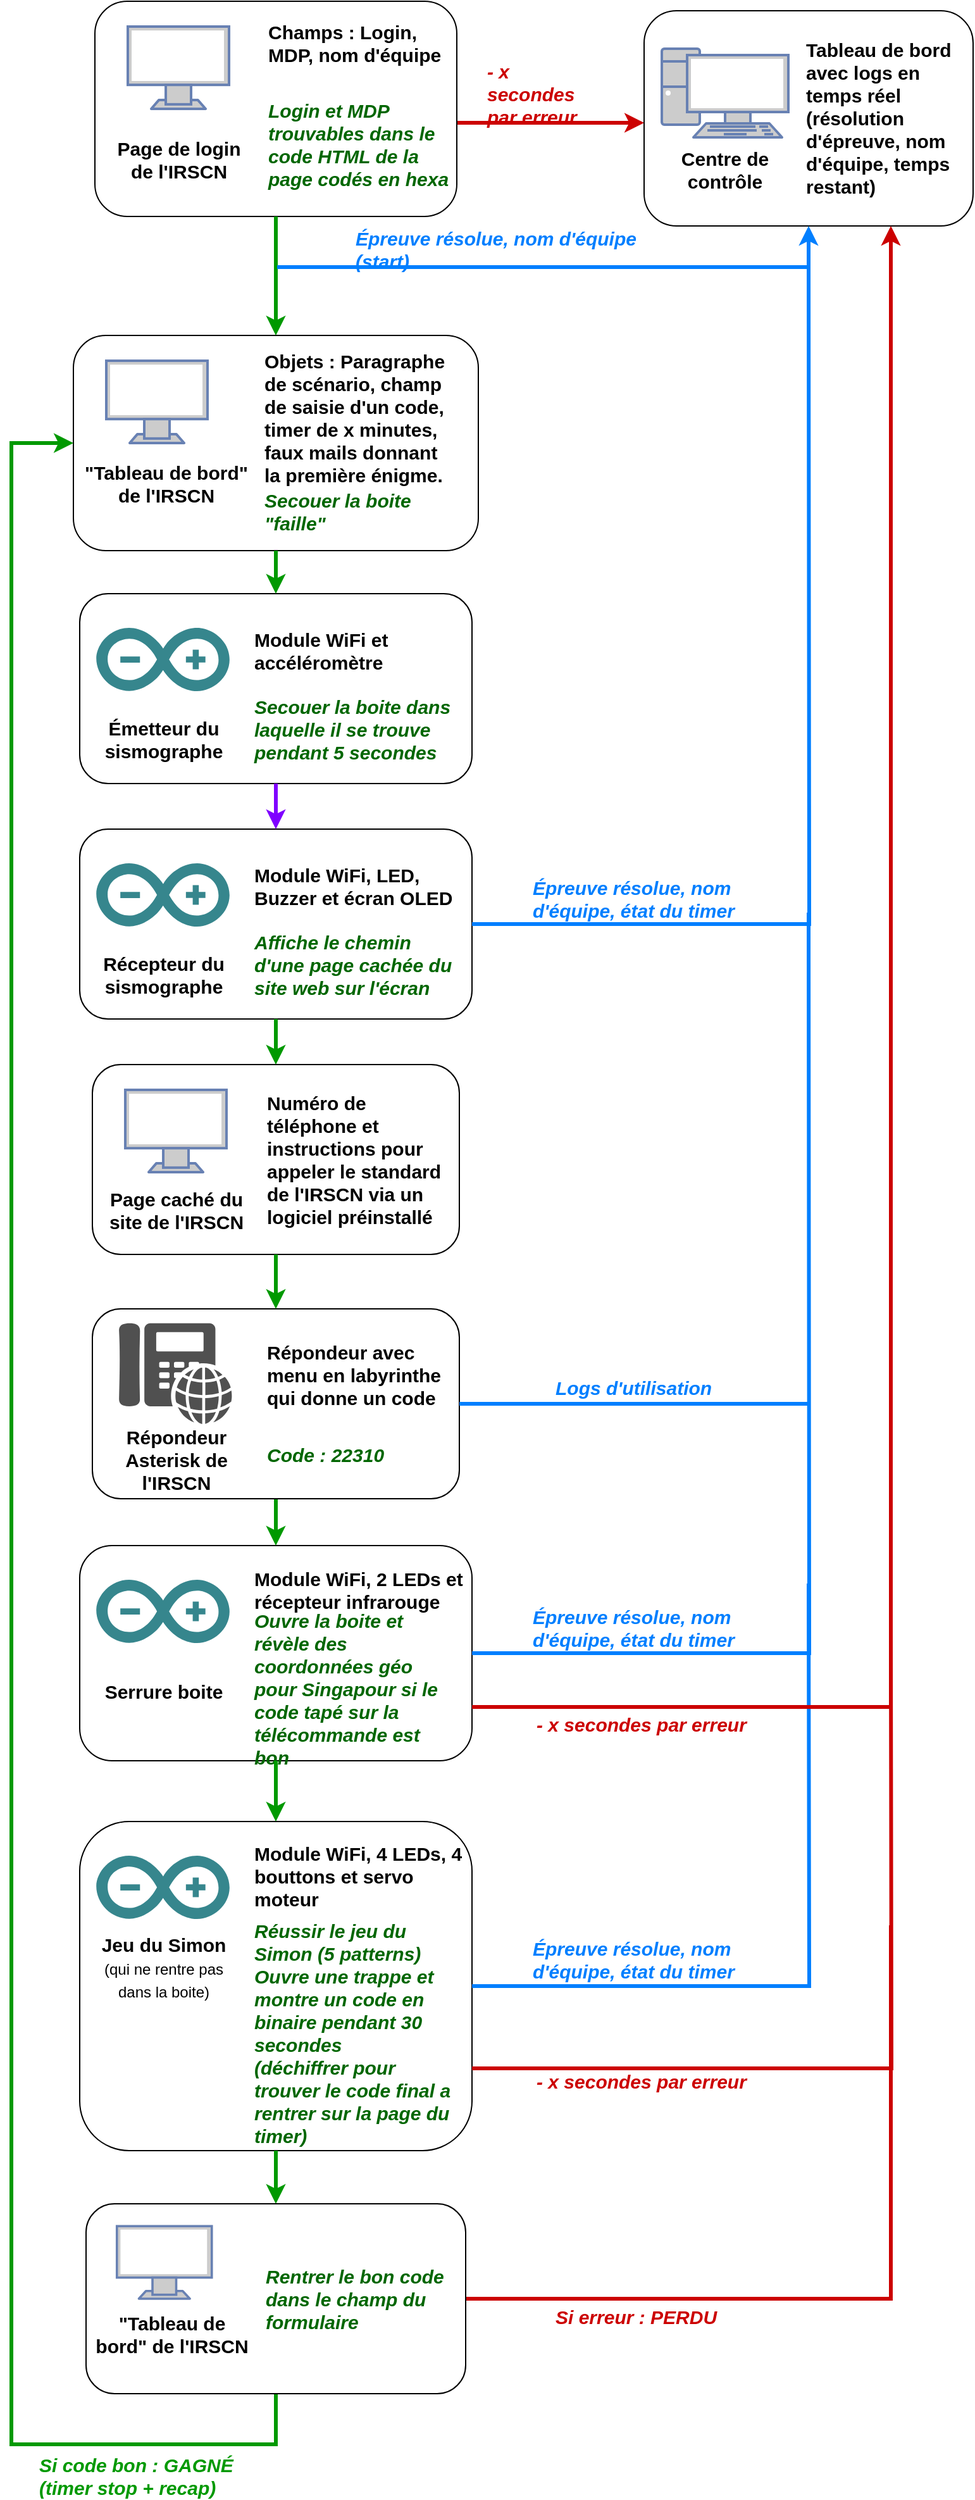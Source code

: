<mxfile version="20.8.0" type="device"><diagram id="uDMJs1HkdvMD1EELrroD" name="Page-1"><mxGraphModel dx="1434" dy="746" grid="1" gridSize="10" guides="1" tooltips="1" connect="1" arrows="1" fold="1" page="1" pageScale="1" pageWidth="827" pageHeight="1169" math="0" shadow="0"><root><mxCell id="0"/><mxCell id="1" parent="0"/><mxCell id="q4B8Nhk9yCR4HBePvdrM-68" style="edgeStyle=orthogonalEdgeStyle;rounded=0;orthogonalLoop=1;jettySize=auto;html=1;fontSize=12;fontColor=#006600;strokeWidth=3;fillColor=#f8cecc;strokeColor=#CC0000;" parent="1" edge="1"><mxGeometry relative="1" as="geometry"><mxPoint x="350" y="116" as="sourcePoint"/><mxPoint x="540" y="116" as="targetPoint"/></mxGeometry></mxCell><mxCell id="q4B8Nhk9yCR4HBePvdrM-7" value="" style="rounded=1;whiteSpace=wrap;html=1;fontSize=15;" parent="1" vertex="1"><mxGeometry x="540" y="27.5" width="260" height="170" as="geometry"/></mxCell><mxCell id="q4B8Nhk9yCR4HBePvdrM-1" value="" style="fontColor=#0066CC;verticalAlign=top;verticalLabelPosition=bottom;labelPosition=center;align=center;html=1;outlineConnect=0;fillColor=#CCCCCC;strokeColor=#6881B3;gradientColor=none;gradientDirection=north;strokeWidth=2;shape=mxgraph.networks.pc;" parent="1" vertex="1"><mxGeometry x="554" y="57.5" width="100" height="70" as="geometry"/></mxCell><mxCell id="q4B8Nhk9yCR4HBePvdrM-3" value="&lt;font style=&quot;font-size: 15px;&quot;&gt;&lt;b&gt;Centre de contrôle&lt;br&gt;&lt;/b&gt;&lt;/font&gt;" style="text;html=1;strokeColor=none;fillColor=none;align=center;verticalAlign=middle;whiteSpace=wrap;rounded=0;" parent="1" vertex="1"><mxGeometry x="561" y="137.5" width="86" height="30" as="geometry"/></mxCell><mxCell id="q4B8Nhk9yCR4HBePvdrM-5" value="Tableau de bord avec logs en temps réel (résolution d'épreuve, nom d'équipe, temps restant)" style="text;html=1;strokeColor=none;fillColor=none;align=left;verticalAlign=middle;whiteSpace=wrap;rounded=0;fontSize=15;fontStyle=1" parent="1" vertex="1"><mxGeometry x="666" y="29.5" width="130" height="164.5" as="geometry"/></mxCell><mxCell id="q4B8Nhk9yCR4HBePvdrM-13" value="" style="group" parent="1" vertex="1" connectable="0"><mxGeometry x="106" y="20" width="288" height="170" as="geometry"/></mxCell><mxCell id="q4B8Nhk9yCR4HBePvdrM-9" value="" style="rounded=1;whiteSpace=wrap;html=1;fontSize=15;" parent="q4B8Nhk9yCR4HBePvdrM-13" vertex="1"><mxGeometry width="286" height="170" as="geometry"/></mxCell><mxCell id="q4B8Nhk9yCR4HBePvdrM-8" value="" style="fontColor=#0066CC;verticalAlign=top;verticalLabelPosition=bottom;labelPosition=center;align=center;html=1;outlineConnect=0;fillColor=#CCCCCC;strokeColor=#6881B3;gradientColor=none;gradientDirection=north;strokeWidth=2;shape=mxgraph.networks.monitor;fontSize=15;" parent="q4B8Nhk9yCR4HBePvdrM-13" vertex="1"><mxGeometry x="26" y="20" width="80" height="65" as="geometry"/></mxCell><mxCell id="q4B8Nhk9yCR4HBePvdrM-10" value="&lt;div style=&quot;font-size: 15px;&quot;&gt;Page de login de l'IRSCN&lt;/div&gt;" style="text;html=1;strokeColor=none;fillColor=none;align=center;verticalAlign=middle;whiteSpace=wrap;rounded=0;fontSize=15;fontStyle=1" parent="q4B8Nhk9yCR4HBePvdrM-13" vertex="1"><mxGeometry x="9.5" y="95" width="113" height="60" as="geometry"/></mxCell><mxCell id="q4B8Nhk9yCR4HBePvdrM-20" value="" style="group" parent="1" vertex="1" connectable="0"><mxGeometry x="89" y="284" width="320" height="170" as="geometry"/></mxCell><mxCell id="q4B8Nhk9yCR4HBePvdrM-21" value="" style="rounded=1;whiteSpace=wrap;html=1;fontSize=15;" parent="q4B8Nhk9yCR4HBePvdrM-20" vertex="1"><mxGeometry width="320" height="170" as="geometry"/></mxCell><mxCell id="q4B8Nhk9yCR4HBePvdrM-22" value="" style="fontColor=#0066CC;verticalAlign=top;verticalLabelPosition=bottom;labelPosition=center;align=center;html=1;outlineConnect=0;fillColor=#CCCCCC;strokeColor=#6881B3;gradientColor=none;gradientDirection=north;strokeWidth=2;shape=mxgraph.networks.monitor;fontSize=15;" parent="q4B8Nhk9yCR4HBePvdrM-20" vertex="1"><mxGeometry x="26" y="20" width="80" height="65" as="geometry"/></mxCell><mxCell id="q4B8Nhk9yCR4HBePvdrM-23" value="&quot;Tableau de bord&quot; de l'IRSCN" style="text;html=1;strokeColor=none;fillColor=none;align=center;verticalAlign=middle;whiteSpace=wrap;rounded=0;fontSize=15;fontStyle=1" parent="q4B8Nhk9yCR4HBePvdrM-20" vertex="1"><mxGeometry x="5.5" y="93" width="134.5" height="47" as="geometry"/></mxCell><mxCell id="q4B8Nhk9yCR4HBePvdrM-24" value="Objets : Paragraphe de scénario, champ de saisie d'un code, timer de x minutes, faux mails donnant la première énigme." style="text;html=1;strokeColor=none;fillColor=none;align=left;verticalAlign=middle;whiteSpace=wrap;rounded=0;fontSize=15;fontStyle=1" parent="q4B8Nhk9yCR4HBePvdrM-20" vertex="1"><mxGeometry x="148.5" y="-4" width="145.5" height="137" as="geometry"/></mxCell><mxCell id="q4B8Nhk9yCR4HBePvdrM-25" value="Secouer la boite &quot;faille&quot;" style="text;html=1;strokeColor=none;fillColor=none;align=left;verticalAlign=middle;whiteSpace=wrap;rounded=0;fontSize=15;fontStyle=3;fontColor=#006600;" parent="q4B8Nhk9yCR4HBePvdrM-20" vertex="1"><mxGeometry x="148.5" y="124.5" width="165.5" height="28.5" as="geometry"/></mxCell><mxCell id="q4B8Nhk9yCR4HBePvdrM-32" value="" style="group" parent="1" vertex="1" connectable="0"><mxGeometry x="104" y="860" width="290" height="150" as="geometry"/></mxCell><mxCell id="q4B8Nhk9yCR4HBePvdrM-27" value="" style="rounded=1;whiteSpace=wrap;html=1;fontSize=15;" parent="q4B8Nhk9yCR4HBePvdrM-32" vertex="1"><mxGeometry width="290" height="150" as="geometry"/></mxCell><mxCell id="q4B8Nhk9yCR4HBePvdrM-28" value="" style="fontColor=#0066CC;verticalAlign=top;verticalLabelPosition=bottom;labelPosition=center;align=center;html=1;outlineConnect=0;fillColor=#CCCCCC;strokeColor=#6881B3;gradientColor=none;gradientDirection=north;strokeWidth=2;shape=mxgraph.networks.monitor;fontSize=15;" parent="q4B8Nhk9yCR4HBePvdrM-32" vertex="1"><mxGeometry x="26" y="20" width="80" height="65" as="geometry"/></mxCell><mxCell id="q4B8Nhk9yCR4HBePvdrM-29" value="Page caché du site de l'IRSCN" style="text;html=1;strokeColor=none;fillColor=none;align=center;verticalAlign=middle;whiteSpace=wrap;rounded=0;fontSize=15;fontStyle=1" parent="q4B8Nhk9yCR4HBePvdrM-32" vertex="1"><mxGeometry x="8.5" y="91" width="114.5" height="47" as="geometry"/></mxCell><mxCell id="q4B8Nhk9yCR4HBePvdrM-30" value="Numéro de téléphone et instructions pour appeler le standard de l'IRSCN via un logiciel préinstallé" style="text;html=1;strokeColor=none;fillColor=none;align=left;verticalAlign=middle;whiteSpace=wrap;rounded=0;fontSize=15;fontStyle=1" parent="q4B8Nhk9yCR4HBePvdrM-32" vertex="1"><mxGeometry x="136" y="20" width="145.5" height="110" as="geometry"/></mxCell><mxCell id="q4B8Nhk9yCR4HBePvdrM-39" value="" style="group" parent="1" vertex="1" connectable="0"><mxGeometry x="94" y="488" width="310" height="150" as="geometry"/></mxCell><mxCell id="q4B8Nhk9yCR4HBePvdrM-34" value="" style="rounded=1;whiteSpace=wrap;html=1;fontSize=15;" parent="q4B8Nhk9yCR4HBePvdrM-39" vertex="1"><mxGeometry width="310" height="150" as="geometry"/></mxCell><mxCell id="q4B8Nhk9yCR4HBePvdrM-36" value="Émetteur du &lt;span&gt;sismographe &lt;/span&gt;" style="text;html=1;strokeColor=none;fillColor=none;align=center;verticalAlign=middle;whiteSpace=wrap;rounded=0;fontSize=15;fontStyle=1" parent="q4B8Nhk9yCR4HBePvdrM-39" vertex="1"><mxGeometry x="8.5" y="91" width="114.5" height="47" as="geometry"/></mxCell><mxCell id="q4B8Nhk9yCR4HBePvdrM-37" value="Module WiFi et accéléromètre" style="text;html=1;strokeColor=none;fillColor=none;align=left;verticalAlign=middle;whiteSpace=wrap;rounded=0;fontSize=15;fontStyle=1" parent="q4B8Nhk9yCR4HBePvdrM-39" vertex="1"><mxGeometry x="136" y="20" width="114" height="50" as="geometry"/></mxCell><mxCell id="q4B8Nhk9yCR4HBePvdrM-38" value="Secouer la boite dans laquelle il se trouve pendant 5 secondes" style="text;html=1;strokeColor=none;fillColor=none;align=left;verticalAlign=middle;whiteSpace=wrap;rounded=0;fontSize=15;fontStyle=3;fontColor=#006600;" parent="q4B8Nhk9yCR4HBePvdrM-39" vertex="1"><mxGeometry x="136" y="77" width="164" height="59.75" as="geometry"/></mxCell><mxCell id="q4B8Nhk9yCR4HBePvdrM-2" value="" style="dashed=0;outlineConnect=0;html=1;align=center;labelPosition=center;verticalLabelPosition=bottom;verticalAlign=top;shape=mxgraph.weblogos.arduino;fillColor=#36868D;strokeColor=none" parent="q4B8Nhk9yCR4HBePvdrM-39" vertex="1"><mxGeometry x="13.1" y="27" width="105.31" height="50" as="geometry"/></mxCell><mxCell id="q4B8Nhk9yCR4HBePvdrM-40" value="" style="group" parent="1" vertex="1" connectable="0"><mxGeometry x="94" y="674" width="310" height="150" as="geometry"/></mxCell><mxCell id="q4B8Nhk9yCR4HBePvdrM-41" value="" style="rounded=1;whiteSpace=wrap;html=1;fontSize=15;" parent="q4B8Nhk9yCR4HBePvdrM-40" vertex="1"><mxGeometry width="310" height="150" as="geometry"/></mxCell><mxCell id="q4B8Nhk9yCR4HBePvdrM-42" value="Récepteur du &lt;span&gt;sismographe &lt;/span&gt;" style="text;html=1;strokeColor=none;fillColor=none;align=center;verticalAlign=middle;whiteSpace=wrap;rounded=0;fontSize=15;fontStyle=1" parent="q4B8Nhk9yCR4HBePvdrM-40" vertex="1"><mxGeometry x="8.5" y="91" width="114.5" height="47" as="geometry"/></mxCell><mxCell id="q4B8Nhk9yCR4HBePvdrM-43" value="Module WiFi, LED, Buzzer et écran OLED" style="text;html=1;strokeColor=none;fillColor=none;align=left;verticalAlign=middle;whiteSpace=wrap;rounded=0;fontSize=15;fontStyle=1" parent="q4B8Nhk9yCR4HBePvdrM-40" vertex="1"><mxGeometry x="136" y="20" width="174" height="50" as="geometry"/></mxCell><mxCell id="q4B8Nhk9yCR4HBePvdrM-44" value="Affiche le chemin d'une page cachée du site web sur l'écran" style="text;html=1;strokeColor=none;fillColor=none;align=left;verticalAlign=middle;whiteSpace=wrap;rounded=0;fontSize=15;fontStyle=3;fontColor=#006600;" parent="q4B8Nhk9yCR4HBePvdrM-40" vertex="1"><mxGeometry x="136" y="77" width="164" height="59.75" as="geometry"/></mxCell><mxCell id="q4B8Nhk9yCR4HBePvdrM-45" value="" style="dashed=0;outlineConnect=0;html=1;align=center;labelPosition=center;verticalLabelPosition=bottom;verticalAlign=top;shape=mxgraph.weblogos.arduino;fillColor=#36868D;strokeColor=none" parent="q4B8Nhk9yCR4HBePvdrM-40" vertex="1"><mxGeometry x="13.1" y="27" width="105.31" height="50" as="geometry"/></mxCell><mxCell id="q4B8Nhk9yCR4HBePvdrM-46" value="" style="group" parent="1" vertex="1" connectable="0"><mxGeometry x="94" y="1240" width="310" height="170" as="geometry"/></mxCell><mxCell id="q4B8Nhk9yCR4HBePvdrM-47" value="" style="rounded=1;whiteSpace=wrap;html=1;fontSize=15;" parent="q4B8Nhk9yCR4HBePvdrM-46" vertex="1"><mxGeometry width="310" height="170" as="geometry"/></mxCell><mxCell id="q4B8Nhk9yCR4HBePvdrM-48" value="Serrure boite" style="text;html=1;strokeColor=none;fillColor=none;align=center;verticalAlign=middle;whiteSpace=wrap;rounded=0;fontSize=15;fontStyle=1" parent="q4B8Nhk9yCR4HBePvdrM-46" vertex="1"><mxGeometry x="8.5" y="91" width="114.5" height="47" as="geometry"/></mxCell><mxCell id="q4B8Nhk9yCR4HBePvdrM-49" value="Module WiFi, 2 LEDs et récepteur infrarouge" style="text;html=1;strokeColor=none;fillColor=none;align=left;verticalAlign=middle;whiteSpace=wrap;rounded=0;fontSize=15;fontStyle=1" parent="q4B8Nhk9yCR4HBePvdrM-46" vertex="1"><mxGeometry x="136" y="10" width="174" height="50" as="geometry"/></mxCell><mxCell id="q4B8Nhk9yCR4HBePvdrM-50" value="Ouvre la boite et révèle des coordonnées géo pour Singapour si le code tapé sur la télécommande est bon" style="text;html=1;strokeColor=none;fillColor=none;align=left;verticalAlign=middle;whiteSpace=wrap;rounded=0;fontSize=15;fontStyle=3;fontColor=#006600;" parent="q4B8Nhk9yCR4HBePvdrM-46" vertex="1"><mxGeometry x="136" y="66" width="164" height="93" as="geometry"/></mxCell><mxCell id="q4B8Nhk9yCR4HBePvdrM-51" value="" style="dashed=0;outlineConnect=0;html=1;align=center;labelPosition=center;verticalLabelPosition=bottom;verticalAlign=top;shape=mxgraph.weblogos.arduino;fillColor=#36868D;strokeColor=none" parent="q4B8Nhk9yCR4HBePvdrM-46" vertex="1"><mxGeometry x="13.1" y="27" width="105.31" height="50" as="geometry"/></mxCell><mxCell id="q4B8Nhk9yCR4HBePvdrM-58" value="" style="group" parent="1" vertex="1" connectable="0"><mxGeometry x="94" y="1458" width="310" height="270" as="geometry"/></mxCell><mxCell id="q4B8Nhk9yCR4HBePvdrM-53" value="" style="rounded=1;whiteSpace=wrap;html=1;fontSize=15;" parent="q4B8Nhk9yCR4HBePvdrM-58" vertex="1"><mxGeometry width="310" height="260" as="geometry"/></mxCell><mxCell id="q4B8Nhk9yCR4HBePvdrM-54" value="&lt;div&gt;Jeu du Simon&lt;/div&gt;&lt;div&gt;&lt;font size=&quot;1&quot;&gt;&lt;span style=&quot;font-weight: normal; font-size: 12px;&quot;&gt;(qui ne rentre pas dans la boite)&lt;/span&gt;&lt;/font&gt;&lt;br&gt;&lt;/div&gt;" style="text;html=1;strokeColor=none;fillColor=none;align=center;verticalAlign=middle;whiteSpace=wrap;rounded=0;fontSize=15;fontStyle=1" parent="q4B8Nhk9yCR4HBePvdrM-58" vertex="1"><mxGeometry x="8.5" y="91" width="114.5" height="47" as="geometry"/></mxCell><mxCell id="q4B8Nhk9yCR4HBePvdrM-55" value="Module WiFi, 4 LEDs, 4 bouttons et servo moteur" style="text;html=1;strokeColor=none;fillColor=none;align=left;verticalAlign=middle;whiteSpace=wrap;rounded=0;fontSize=15;fontStyle=1" parent="q4B8Nhk9yCR4HBePvdrM-58" vertex="1"><mxGeometry x="136" y="18" width="170" height="50" as="geometry"/></mxCell><mxCell id="q4B8Nhk9yCR4HBePvdrM-56" value="&lt;div&gt;Réussir le jeu du Simon (5 patterns)&lt;/div&gt;&lt;div&gt;Ouvre une trappe et montre un code en binaire pendant 30 secondes &lt;br/&gt;(déchiffrer pour trouver le code final a rentrer sur la page du timer)&lt;/div&gt;" style="text;html=1;strokeColor=none;fillColor=none;align=left;verticalAlign=middle;whiteSpace=wrap;rounded=0;fontSize=15;fontStyle=3;fontColor=#006600;" parent="q4B8Nhk9yCR4HBePvdrM-58" vertex="1"><mxGeometry x="136" y="77" width="164" height="179" as="geometry"/></mxCell><mxCell id="q4B8Nhk9yCR4HBePvdrM-57" value="" style="dashed=0;outlineConnect=0;html=1;align=center;labelPosition=center;verticalLabelPosition=bottom;verticalAlign=top;shape=mxgraph.weblogos.arduino;fillColor=#36868D;strokeColor=none" parent="q4B8Nhk9yCR4HBePvdrM-58" vertex="1"><mxGeometry x="13.1" y="27" width="105.31" height="50" as="geometry"/></mxCell><mxCell id="q4B8Nhk9yCR4HBePvdrM-69" value="&lt;font color=&quot;#CC0000&quot;&gt;- x secondes par erreur&lt;/font&gt;" style="text;html=1;strokeColor=none;fillColor=none;align=left;verticalAlign=middle;whiteSpace=wrap;rounded=0;fontSize=15;fontStyle=3;fontColor=#006600;" parent="1" vertex="1"><mxGeometry x="414" y="77.5" width="90" height="30" as="geometry"/></mxCell><mxCell id="q4B8Nhk9yCR4HBePvdrM-70" style="edgeStyle=orthogonalEdgeStyle;rounded=0;orthogonalLoop=1;jettySize=auto;html=1;exitX=0.5;exitY=1;exitDx=0;exitDy=0;strokeColor=#009900;strokeWidth=3;fontSize=12;fontColor=#CC0000;" parent="1" source="q4B8Nhk9yCR4HBePvdrM-9" target="q4B8Nhk9yCR4HBePvdrM-21" edge="1"><mxGeometry relative="1" as="geometry"/></mxCell><mxCell id="q4B8Nhk9yCR4HBePvdrM-71" value="" style="edgeStyle=none;orthogonalLoop=1;jettySize=auto;html=1;rounded=0;strokeColor=#007FFF;strokeWidth=3;fontSize=12;fontColor=#007FFF;entryX=0.5;entryY=1;entryDx=0;entryDy=0;" parent="1" target="q4B8Nhk9yCR4HBePvdrM-7" edge="1"><mxGeometry width="80" relative="1" as="geometry"><mxPoint x="250" y="230" as="sourcePoint"/><mxPoint x="292" y="230" as="targetPoint"/><Array as="points"><mxPoint x="670" y="230"/></Array></mxGeometry></mxCell><mxCell id="q4B8Nhk9yCR4HBePvdrM-72" value="&lt;font&gt;Épreuve résolue, nom d'équipe (start)&lt;br&gt;&lt;/font&gt;" style="text;html=1;strokeColor=none;fillColor=none;align=left;verticalAlign=middle;whiteSpace=wrap;rounded=0;fontSize=15;fontStyle=3;fontColor=#007FFF;" parent="1" vertex="1"><mxGeometry x="310" y="200.5" width="270" height="30" as="geometry"/></mxCell><mxCell id="q4B8Nhk9yCR4HBePvdrM-73" style="edgeStyle=orthogonalEdgeStyle;rounded=0;orthogonalLoop=1;jettySize=auto;html=1;exitX=0.5;exitY=1;exitDx=0;exitDy=0;strokeColor=#009900;strokeWidth=3;fontSize=12;fontColor=#007FFF;" parent="1" source="q4B8Nhk9yCR4HBePvdrM-21" target="q4B8Nhk9yCR4HBePvdrM-34" edge="1"><mxGeometry relative="1" as="geometry"/></mxCell><mxCell id="q4B8Nhk9yCR4HBePvdrM-11" value="&lt;div style=&quot;&quot;&gt;&lt;font style=&quot;font-size: 15px;&quot;&gt;Champs : Login, MDP, nom d'équipe&lt;/font&gt;&lt;br&gt;&lt;/div&gt;" style="text;html=1;strokeColor=none;fillColor=none;align=left;verticalAlign=middle;whiteSpace=wrap;rounded=0;fontSize=15;fontStyle=1" parent="1" vertex="1"><mxGeometry x="240.5" y="29" width="141.5" height="47" as="geometry"/></mxCell><mxCell id="q4B8Nhk9yCR4HBePvdrM-75" style="edgeStyle=orthogonalEdgeStyle;rounded=0;orthogonalLoop=1;jettySize=auto;html=1;exitX=1;exitY=0.5;exitDx=0;exitDy=0;strokeColor=#007FFF;strokeWidth=3;fontSize=15;fontColor=#007FFF;endArrow=none;endFill=0;" parent="1" source="q4B8Nhk9yCR4HBePvdrM-41" edge="1"><mxGeometry relative="1" as="geometry"><mxPoint x="670" y="230" as="targetPoint"/></mxGeometry></mxCell><mxCell id="q4B8Nhk9yCR4HBePvdrM-76" value="&lt;font&gt;Épreuve résolue, nom d'équipe, état du timer&lt;br&gt;&lt;/font&gt;" style="text;html=1;strokeColor=none;fillColor=none;align=left;verticalAlign=middle;whiteSpace=wrap;rounded=0;fontSize=15;fontStyle=3;fontColor=#007FFF;" parent="1" vertex="1"><mxGeometry x="450" y="714" width="166" height="30" as="geometry"/></mxCell><mxCell id="q4B8Nhk9yCR4HBePvdrM-80" style="edgeStyle=orthogonalEdgeStyle;rounded=0;orthogonalLoop=1;jettySize=auto;html=1;exitX=0.5;exitY=1;exitDx=0;exitDy=0;strokeColor=#7F00FF;strokeWidth=3;fontSize=15;fontColor=#007FFF;endArrow=classic;endFill=1;" parent="1" source="q4B8Nhk9yCR4HBePvdrM-34" target="q4B8Nhk9yCR4HBePvdrM-41" edge="1"><mxGeometry relative="1" as="geometry"/></mxCell><mxCell id="q4B8Nhk9yCR4HBePvdrM-81" style="edgeStyle=orthogonalEdgeStyle;rounded=0;orthogonalLoop=1;jettySize=auto;html=1;exitX=0.5;exitY=1;exitDx=0;exitDy=0;entryX=0.5;entryY=0;entryDx=0;entryDy=0;strokeColor=#009900;strokeWidth=3;fontSize=15;fontColor=#007FFF;endArrow=classic;endFill=1;" parent="1" source="q4B8Nhk9yCR4HBePvdrM-41" target="q4B8Nhk9yCR4HBePvdrM-27" edge="1"><mxGeometry relative="1" as="geometry"/></mxCell><mxCell id="q4B8Nhk9yCR4HBePvdrM-82" style="edgeStyle=orthogonalEdgeStyle;rounded=0;orthogonalLoop=1;jettySize=auto;html=1;entryX=0.5;entryY=0;entryDx=0;entryDy=0;strokeColor=#009900;strokeWidth=3;fontSize=15;fontColor=#007FFF;endArrow=classic;endFill=1;exitX=0.5;exitY=1;exitDx=0;exitDy=0;" parent="1" source="TSfWwXWhZs5U3lWmtjvn-2" target="q4B8Nhk9yCR4HBePvdrM-47" edge="1"><mxGeometry relative="1" as="geometry"><mxPoint x="240" y="1130" as="sourcePoint"/></mxGeometry></mxCell><mxCell id="q4B8Nhk9yCR4HBePvdrM-84" style="edgeStyle=orthogonalEdgeStyle;rounded=0;orthogonalLoop=1;jettySize=auto;html=1;exitX=1;exitY=0.5;exitDx=0;exitDy=0;strokeColor=#007FFF;strokeWidth=3;fontSize=15;fontColor=#007FFF;endArrow=none;endFill=0;" parent="1" source="q4B8Nhk9yCR4HBePvdrM-47" edge="1"><mxGeometry relative="1" as="geometry"><mxPoint x="670" y="740" as="targetPoint"/></mxGeometry></mxCell><mxCell id="q4B8Nhk9yCR4HBePvdrM-85" value="&lt;font&gt;Épreuve résolue, nom d'équipe, état du timer&lt;br&gt;&lt;/font&gt;" style="text;html=1;strokeColor=none;fillColor=none;align=left;verticalAlign=middle;whiteSpace=wrap;rounded=0;fontSize=15;fontStyle=3;fontColor=#007FFF;" parent="1" vertex="1"><mxGeometry x="450" y="1290" width="166" height="30" as="geometry"/></mxCell><mxCell id="q4B8Nhk9yCR4HBePvdrM-86" style="edgeStyle=orthogonalEdgeStyle;rounded=0;orthogonalLoop=1;jettySize=auto;html=1;exitX=0.5;exitY=1;exitDx=0;exitDy=0;strokeColor=#009900;strokeWidth=3;fontSize=15;fontColor=#007FFF;endArrow=classic;endFill=1;entryX=0.5;entryY=0;entryDx=0;entryDy=0;" parent="1" source="q4B8Nhk9yCR4HBePvdrM-53" target="_vsMHaMHajaSfnzLx9dk-2" edge="1"><mxGeometry relative="1" as="geometry"><mxPoint x="250" y="1760" as="targetPoint"/></mxGeometry></mxCell><mxCell id="q4B8Nhk9yCR4HBePvdrM-87" style="edgeStyle=orthogonalEdgeStyle;rounded=0;orthogonalLoop=1;jettySize=auto;html=1;exitX=0.5;exitY=1;exitDx=0;exitDy=0;entryX=0.5;entryY=0;entryDx=0;entryDy=0;strokeColor=#009900;strokeWidth=3;fontSize=15;fontColor=#007FFF;endArrow=classic;endFill=1;" parent="1" source="q4B8Nhk9yCR4HBePvdrM-47" target="q4B8Nhk9yCR4HBePvdrM-53" edge="1"><mxGeometry relative="1" as="geometry"/></mxCell><mxCell id="q4B8Nhk9yCR4HBePvdrM-91" style="edgeStyle=orthogonalEdgeStyle;rounded=0;orthogonalLoop=1;jettySize=auto;html=1;exitX=1;exitY=0.5;exitDx=0;exitDy=0;strokeColor=#007FFF;strokeWidth=3;fontSize=15;fontColor=#007FFF;endArrow=none;endFill=0;" parent="1" source="q4B8Nhk9yCR4HBePvdrM-53" edge="1"><mxGeometry relative="1" as="geometry"><mxPoint x="670" y="1270" as="targetPoint"/></mxGeometry></mxCell><mxCell id="q4B8Nhk9yCR4HBePvdrM-92" value="&lt;font&gt;Épreuve résolue, nom d'équipe, état du timer&lt;br&gt;&lt;/font&gt;" style="text;html=1;strokeColor=none;fillColor=none;align=left;verticalAlign=middle;whiteSpace=wrap;rounded=0;fontSize=15;fontStyle=3;fontColor=#007FFF;" parent="1" vertex="1"><mxGeometry x="450" y="1552" width="166" height="30" as="geometry"/></mxCell><mxCell id="q4B8Nhk9yCR4HBePvdrM-93" style="edgeStyle=orthogonalEdgeStyle;rounded=0;orthogonalLoop=1;jettySize=auto;html=1;entryX=0;entryY=0.5;entryDx=0;entryDy=0;strokeColor=#009900;strokeWidth=3;fontSize=15;fontColor=#007FFF;endArrow=classic;endFill=1;exitX=0.5;exitY=1;exitDx=0;exitDy=0;" parent="1" source="_vsMHaMHajaSfnzLx9dk-2" target="q4B8Nhk9yCR4HBePvdrM-21" edge="1"><mxGeometry relative="1" as="geometry"><Array as="points"><mxPoint x="249" y="1950"/><mxPoint x="40" y="1950"/><mxPoint x="40" y="369"/></Array><mxPoint x="350" y="1960" as="sourcePoint"/></mxGeometry></mxCell><mxCell id="q4B8Nhk9yCR4HBePvdrM-95" style="edgeStyle=orthogonalEdgeStyle;rounded=0;orthogonalLoop=1;jettySize=auto;html=1;exitX=1;exitY=0.75;exitDx=0;exitDy=0;strokeColor=#CC0000;strokeWidth=3;fontSize=15;fontColor=#007FFF;endArrow=classic;endFill=1;entryX=0.75;entryY=1;entryDx=0;entryDy=0;" parent="1" source="q4B8Nhk9yCR4HBePvdrM-47" target="q4B8Nhk9yCR4HBePvdrM-7" edge="1"><mxGeometry relative="1" as="geometry"><mxPoint x="720" y="220" as="targetPoint"/></mxGeometry></mxCell><mxCell id="q4B8Nhk9yCR4HBePvdrM-97" value="&lt;font color=&quot;#CC0000&quot;&gt;- x secondes par erreur&lt;/font&gt;" style="text;html=1;strokeColor=none;fillColor=none;align=left;verticalAlign=middle;whiteSpace=wrap;rounded=0;fontSize=15;fontStyle=3;fontColor=#006600;" parent="1" vertex="1"><mxGeometry x="453" y="1366" width="168" height="30" as="geometry"/></mxCell><mxCell id="q4B8Nhk9yCR4HBePvdrM-99" style="edgeStyle=orthogonalEdgeStyle;rounded=0;orthogonalLoop=1;jettySize=auto;html=1;exitX=1;exitY=0.75;exitDx=0;exitDy=0;strokeColor=#CC0000;strokeWidth=3;fontSize=15;fontColor=#007FFF;endArrow=none;endFill=0;" parent="1" source="q4B8Nhk9yCR4HBePvdrM-53" edge="1"><mxGeometry relative="1" as="geometry"><mxPoint x="405" y="1552.5" as="sourcePoint"/><mxPoint x="735" y="1310" as="targetPoint"/></mxGeometry></mxCell><mxCell id="q4B8Nhk9yCR4HBePvdrM-100" value="&lt;font color=&quot;#CC0000&quot;&gt;- x secondes par erreur&lt;/font&gt;" style="text;html=1;strokeColor=none;fillColor=none;align=left;verticalAlign=middle;whiteSpace=wrap;rounded=0;fontSize=15;fontStyle=3;fontColor=#006600;" parent="1" vertex="1"><mxGeometry x="453" y="1648" width="168" height="30" as="geometry"/></mxCell><mxCell id="q4B8Nhk9yCR4HBePvdrM-102" style="edgeStyle=orthogonalEdgeStyle;rounded=0;orthogonalLoop=1;jettySize=auto;html=1;strokeColor=#CC0000;strokeWidth=3;fontSize=15;fontColor=#007FFF;endArrow=none;endFill=0;exitX=1;exitY=0.5;exitDx=0;exitDy=0;" parent="1" source="_vsMHaMHajaSfnzLx9dk-2" edge="1"><mxGeometry relative="1" as="geometry"><mxPoint x="420" y="1840" as="sourcePoint"/><mxPoint x="735" y="1540" as="targetPoint"/><Array as="points"><mxPoint x="735" y="1835"/></Array></mxGeometry></mxCell><mxCell id="q4B8Nhk9yCR4HBePvdrM-103" value="&lt;font color=&quot;#CC0000&quot;&gt;Si erreur : PERDU&lt;br&gt;&lt;/font&gt;" style="text;html=1;strokeColor=none;fillColor=none;align=left;verticalAlign=middle;whiteSpace=wrap;rounded=0;fontSize=15;fontStyle=3;fontColor=#006600;" parent="1" vertex="1"><mxGeometry x="468" y="1834" width="130" height="30" as="geometry"/></mxCell><mxCell id="q4B8Nhk9yCR4HBePvdrM-104" value="&lt;font color=&quot;#009900&quot;&gt;Si code bon : GAGNÉ (timer stop + recap)&lt;/font&gt;" style="text;html=1;strokeColor=none;fillColor=none;align=left;verticalAlign=middle;whiteSpace=wrap;rounded=0;fontSize=15;fontStyle=3;fontColor=#007FFF;" parent="1" vertex="1"><mxGeometry x="60" y="1960" width="166" height="30" as="geometry"/></mxCell><mxCell id="TSfWwXWhZs5U3lWmtjvn-1" value="" style="group" parent="1" vertex="1" connectable="0"><mxGeometry x="104" y="1053" width="290" height="150" as="geometry"/></mxCell><mxCell id="TSfWwXWhZs5U3lWmtjvn-2" value="" style="rounded=1;whiteSpace=wrap;html=1;fontSize=15;" parent="TSfWwXWhZs5U3lWmtjvn-1" vertex="1"><mxGeometry width="290" height="150" as="geometry"/></mxCell><mxCell id="TSfWwXWhZs5U3lWmtjvn-4" value="Répondeur Asterisk de l'IRSCN" style="text;html=1;strokeColor=none;fillColor=none;align=center;verticalAlign=middle;whiteSpace=wrap;rounded=0;fontSize=15;fontStyle=1" parent="TSfWwXWhZs5U3lWmtjvn-1" vertex="1"><mxGeometry x="8.5" y="89" width="114.5" height="59" as="geometry"/></mxCell><mxCell id="TSfWwXWhZs5U3lWmtjvn-5" value="Répondeur avec menu en labyrinthe qui donne un code" style="text;html=1;strokeColor=none;fillColor=none;align=left;verticalAlign=middle;whiteSpace=wrap;rounded=0;fontSize=15;fontStyle=1" parent="TSfWwXWhZs5U3lWmtjvn-1" vertex="1"><mxGeometry x="136" y="20" width="145.5" height="64" as="geometry"/></mxCell><mxCell id="TSfWwXWhZs5U3lWmtjvn-6" value="Code : 22310" style="text;html=1;strokeColor=none;fillColor=none;align=left;verticalAlign=middle;whiteSpace=wrap;rounded=0;fontSize=15;fontStyle=3;fontColor=#006600;" parent="TSfWwXWhZs5U3lWmtjvn-1" vertex="1"><mxGeometry x="136" y="100.25" width="101.5" height="28.5" as="geometry"/></mxCell><mxCell id="TSfWwXWhZs5U3lWmtjvn-15" value="" style="sketch=0;pointerEvents=1;shadow=0;dashed=0;html=1;strokeColor=none;fillColor=#505050;labelPosition=center;verticalLabelPosition=bottom;verticalAlign=top;outlineConnect=0;align=center;shape=mxgraph.office.devices.phone_voip;" parent="TSfWwXWhZs5U3lWmtjvn-1" vertex="1"><mxGeometry x="21.05" y="11" width="89.41" height="80" as="geometry"/></mxCell><mxCell id="TSfWwXWhZs5U3lWmtjvn-17" style="edgeStyle=orthogonalEdgeStyle;rounded=0;orthogonalLoop=1;jettySize=auto;html=1;entryX=0.5;entryY=0;entryDx=0;entryDy=0;strokeColor=#009900;strokeWidth=3;fontSize=15;fontColor=#007FFF;endArrow=classic;endFill=1;exitX=0.5;exitY=1;exitDx=0;exitDy=0;" parent="1" source="q4B8Nhk9yCR4HBePvdrM-27" target="TSfWwXWhZs5U3lWmtjvn-2" edge="1"><mxGeometry relative="1" as="geometry"><mxPoint x="240" y="1040" as="sourcePoint"/><mxPoint x="259" y="898" as="targetPoint"/></mxGeometry></mxCell><mxCell id="TSfWwXWhZs5U3lWmtjvn-19" style="edgeStyle=orthogonalEdgeStyle;rounded=0;orthogonalLoop=1;jettySize=auto;html=1;exitX=1;exitY=0.5;exitDx=0;exitDy=0;strokeColor=#007FFF;strokeWidth=3;endArrow=none;endFill=0;" parent="1" source="TSfWwXWhZs5U3lWmtjvn-2" edge="1"><mxGeometry relative="1" as="geometry"><mxPoint x="670" y="1128" as="targetPoint"/></mxGeometry></mxCell><mxCell id="TSfWwXWhZs5U3lWmtjvn-20" value="Logs d'utilisation" style="text;html=1;strokeColor=none;fillColor=none;align=left;verticalAlign=middle;whiteSpace=wrap;rounded=0;fontSize=15;fontStyle=3;fontColor=#007FFF;" parent="1" vertex="1"><mxGeometry x="468" y="1100" width="130" height="30" as="geometry"/></mxCell><mxCell id="q4B8Nhk9yCR4HBePvdrM-12" value="Login et MDP trouvables dans le code HTML de la page codés en hexa" style="text;html=1;strokeColor=none;fillColor=none;align=left;verticalAlign=middle;whiteSpace=wrap;rounded=0;fontSize=15;fontStyle=3;fontColor=#006600;" parent="1" vertex="1"><mxGeometry x="240.5" y="96.5" width="153.5" height="72.5" as="geometry"/></mxCell><mxCell id="_vsMHaMHajaSfnzLx9dk-1" value="" style="group" vertex="1" connectable="0" parent="1"><mxGeometry x="99" y="1760" width="300" height="150" as="geometry"/></mxCell><mxCell id="_vsMHaMHajaSfnzLx9dk-2" value="" style="rounded=1;whiteSpace=wrap;html=1;fontSize=15;" vertex="1" parent="_vsMHaMHajaSfnzLx9dk-1"><mxGeometry width="300" height="150" as="geometry"/></mxCell><mxCell id="_vsMHaMHajaSfnzLx9dk-3" value="" style="fontColor=#0066CC;verticalAlign=top;verticalLabelPosition=bottom;labelPosition=center;align=center;html=1;outlineConnect=0;fillColor=#CCCCCC;strokeColor=#6881B3;gradientColor=none;gradientDirection=north;strokeWidth=2;shape=mxgraph.networks.monitor;fontSize=15;" vertex="1" parent="_vsMHaMHajaSfnzLx9dk-1"><mxGeometry x="24.375" y="17.647" width="75" height="57.353" as="geometry"/></mxCell><mxCell id="_vsMHaMHajaSfnzLx9dk-4" value="&quot;Tableau de bord&quot; de l'IRSCN" style="text;html=1;strokeColor=none;fillColor=none;align=center;verticalAlign=middle;whiteSpace=wrap;rounded=0;fontSize=15;fontStyle=1" vertex="1" parent="_vsMHaMHajaSfnzLx9dk-1"><mxGeometry x="5.156" y="82.059" width="126.094" height="41.471" as="geometry"/></mxCell><mxCell id="_vsMHaMHajaSfnzLx9dk-6" value="Rentrer le bon code dans le champ du formulaire" style="text;html=1;strokeColor=none;fillColor=none;align=left;verticalAlign=middle;whiteSpace=wrap;rounded=0;fontSize=15;fontStyle=3;fontColor=#006600;" vertex="1" parent="_vsMHaMHajaSfnzLx9dk-1"><mxGeometry x="140.002" y="51.615" width="155.156" height="46.765" as="geometry"/></mxCell></root></mxGraphModel></diagram></mxfile>